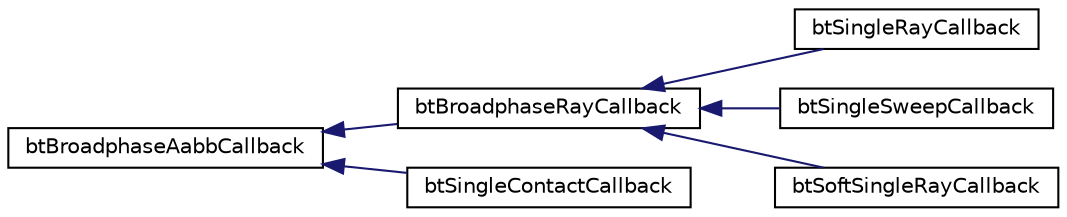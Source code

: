 digraph G
{
  edge [fontname="Helvetica",fontsize="10",labelfontname="Helvetica",labelfontsize="10"];
  node [fontname="Helvetica",fontsize="10",shape=record];
  rankdir=LR;
  Node1 [label="btBroadphaseAabbCallback",height=0.2,width=0.4,color="black", fillcolor="white", style="filled",URL="$df/da0/structbtBroadphaseAabbCallback.html"];
  Node1 -> Node2 [dir=back,color="midnightblue",fontsize="10",style="solid",fontname="Helvetica"];
  Node2 [label="btBroadphaseRayCallback",height=0.2,width=0.4,color="black", fillcolor="white", style="filled",URL="$d4/d8b/structbtBroadphaseRayCallback.html"];
  Node2 -> Node3 [dir=back,color="midnightblue",fontsize="10",style="solid",fontname="Helvetica"];
  Node3 [label="btSingleRayCallback",height=0.2,width=0.4,color="black", fillcolor="white", style="filled",URL="$de/d4d/structbtSingleRayCallback.html"];
  Node2 -> Node4 [dir=back,color="midnightblue",fontsize="10",style="solid",fontname="Helvetica"];
  Node4 [label="btSingleSweepCallback",height=0.2,width=0.4,color="black", fillcolor="white", style="filled",URL="$d5/d16/structbtSingleSweepCallback.html"];
  Node2 -> Node5 [dir=back,color="midnightblue",fontsize="10",style="solid",fontname="Helvetica"];
  Node5 [label="btSoftSingleRayCallback",height=0.2,width=0.4,color="black", fillcolor="white", style="filled",URL="$de/dce/structbtSoftSingleRayCallback.html"];
  Node1 -> Node6 [dir=back,color="midnightblue",fontsize="10",style="solid",fontname="Helvetica"];
  Node6 [label="btSingleContactCallback",height=0.2,width=0.4,color="black", fillcolor="white", style="filled",URL="$d6/d66/structbtSingleContactCallback.html"];
}
